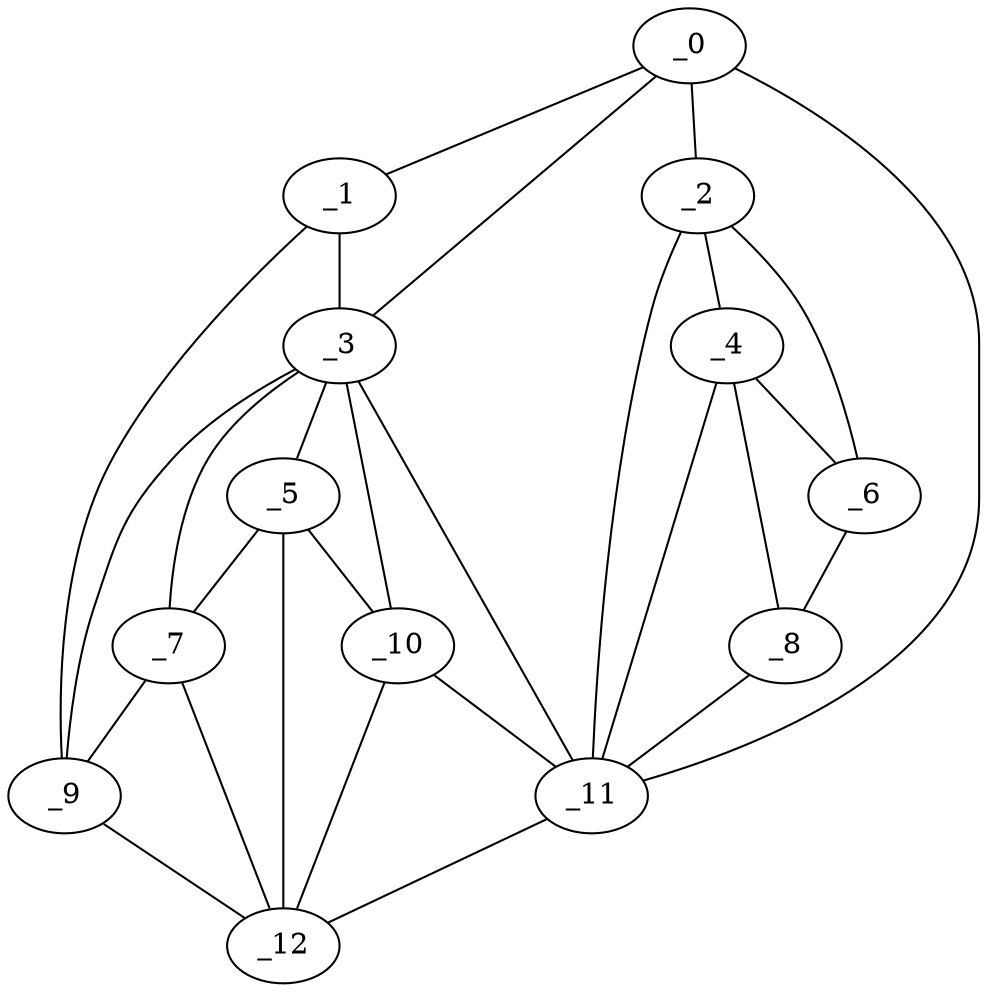 graph "obj52__120.gxl" {
	_0	 [x=39,
		y=37];
	_1	 [x=44,
		y=111];
	_0 -- _1	 [valence=1];
	_2	 [x=54,
		y=13];
	_0 -- _2	 [valence=1];
	_3	 [x=55,
		y=105];
	_0 -- _3	 [valence=2];
	_11	 [x=88,
		y=69];
	_0 -- _11	 [valence=2];
	_1 -- _3	 [valence=2];
	_9	 [x=84,
		y=124];
	_1 -- _9	 [valence=1];
	_4	 [x=74,
		y=4];
	_2 -- _4	 [valence=2];
	_6	 [x=78,
		y=2];
	_2 -- _6	 [valence=1];
	_2 -- _11	 [valence=2];
	_5	 [x=77,
		y=105];
	_3 -- _5	 [valence=2];
	_7	 [x=83,
		y=115];
	_3 -- _7	 [valence=2];
	_3 -- _9	 [valence=1];
	_10	 [x=87,
		y=83];
	_3 -- _10	 [valence=2];
	_3 -- _11	 [valence=2];
	_4 -- _6	 [valence=2];
	_8	 [x=84,
		y=3];
	_4 -- _8	 [valence=2];
	_4 -- _11	 [valence=2];
	_5 -- _7	 [valence=2];
	_5 -- _10	 [valence=2];
	_12	 [x=88,
		y=104];
	_5 -- _12	 [valence=2];
	_6 -- _8	 [valence=1];
	_7 -- _9	 [valence=2];
	_7 -- _12	 [valence=2];
	_8 -- _11	 [valence=1];
	_9 -- _12	 [valence=1];
	_10 -- _11	 [valence=2];
	_10 -- _12	 [valence=2];
	_11 -- _12	 [valence=1];
}

